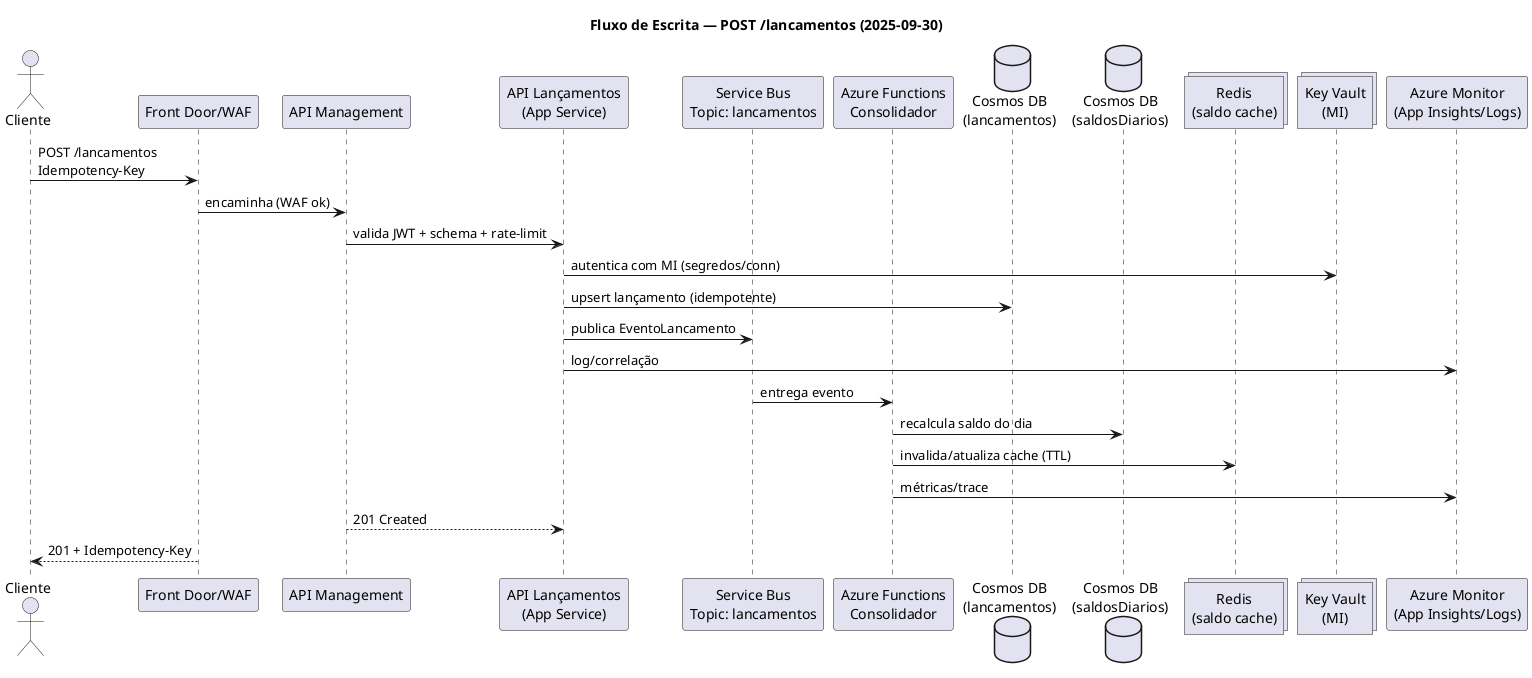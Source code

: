 @startuml
title Fluxo de Escrita — POST /lancamentos (2025-09-30)

actor Cliente
participant "Front Door/WAF" as FD
participant "API Management" as APIM
participant "API Lançamentos\n(App Service)" as API
participant "Service Bus\nTopic: lancamentos" as SB
participant "Azure Functions\nConsolidador" as FUNC
database "Cosmos DB\n(lancamentos)" as CDB_L
database "Cosmos DB\n(saldosDiarios)" as CDB_S
collections "Redis\n(saldo cache)" as REDIS
collections "Key Vault\n(MI)" as KV
participant "Azure Monitor\n(App Insights/Logs)" as MON

Cliente -> FD: POST /lancamentos\nIdempotency-Key
FD -> APIM: encaminha (WAF ok)
APIM -> API: valida JWT + schema + rate-limit
API -> KV: autentica com MI (segredos/conn)
API -> CDB_L: upsert lançamento (idempotente)
API -> SB: publica EventoLancamento
API -> MON: log/correlação

SB -> FUNC: entrega evento
FUNC -> CDB_S: recalcula saldo do dia
FUNC -> REDIS: invalida/atualiza cache (TTL)
FUNC -> MON: métricas/trace

API <-- APIM: 201 Created
Cliente <-- FD: 201 + Idempotency-Key
@enduml
